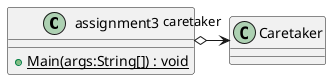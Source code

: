 @startuml
class assignment3 {
    + {static} Main(args:String[]) : void
}
assignment3 o-> "caretaker" Caretaker
@enduml
